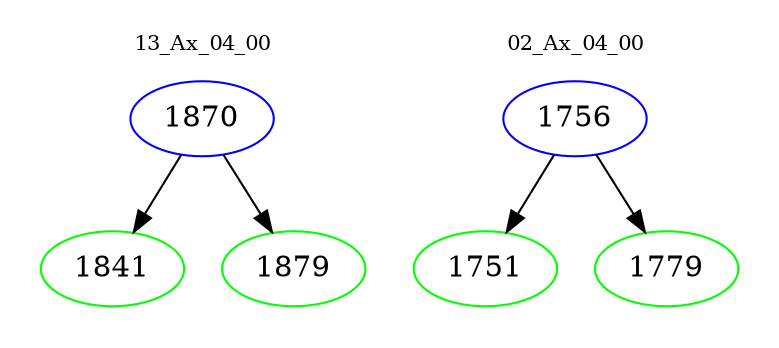 digraph{
subgraph cluster_0 {
color = white
label = "13_Ax_04_00";
fontsize=10;
T0_1870 [label="1870", color="blue"]
T0_1870 -> T0_1841 [color="black"]
T0_1841 [label="1841", color="green"]
T0_1870 -> T0_1879 [color="black"]
T0_1879 [label="1879", color="green"]
}
subgraph cluster_1 {
color = white
label = "02_Ax_04_00";
fontsize=10;
T1_1756 [label="1756", color="blue"]
T1_1756 -> T1_1751 [color="black"]
T1_1751 [label="1751", color="green"]
T1_1756 -> T1_1779 [color="black"]
T1_1779 [label="1779", color="green"]
}
}
